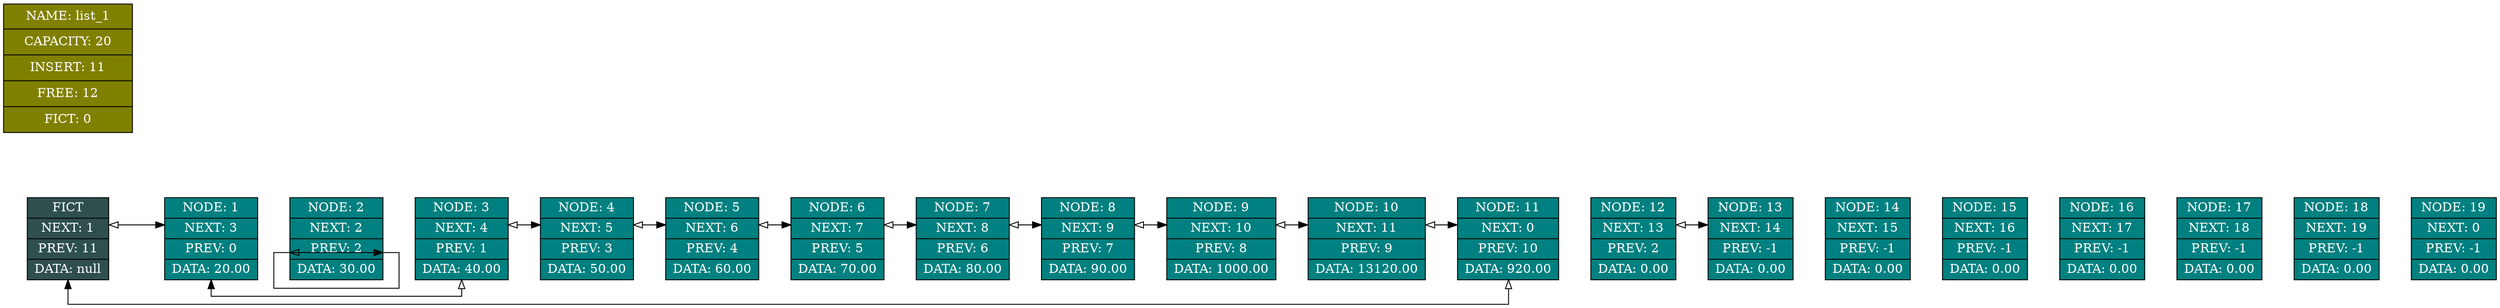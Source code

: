 digraph LIST
{
	graph [dpi = 200, splines = ortho, nodesep = 1];
	rankdir = LR;

	subgraph LISTS
	{
		node [shape = record, style = "filled", fillcolor = "teal", fontcolor = "white"];
		edge [maxlen = 2, penwidth = 1, arrowhead = "empty", weight = 0, dir = "both"];
			l_elem_0 [label = "<name> FICT | <next> NEXT: 1 | <prev> PREV: 11 | <data> DATA: null", fillcolor = "darkslategray"];
			l_elem_1 [label = "<name> NODE: 1 | <next> NEXT: 3 | <prev> PREV: 0 | <data> DATA: 20.00"];
			l_elem_2 [label = "<name> NODE: 2 | <next> NEXT: 2 | <prev> PREV: 2 | <data> DATA: 30.00"];
			l_elem_3 [label = "<name> NODE: 3 | <next> NEXT: 4 | <prev> PREV: 1 | <data> DATA: 40.00"];
			l_elem_4 [label = "<name> NODE: 4 | <next> NEXT: 5 | <prev> PREV: 3 | <data> DATA: 50.00"];
			l_elem_5 [label = "<name> NODE: 5 | <next> NEXT: 6 | <prev> PREV: 4 | <data> DATA: 60.00"];
			l_elem_6 [label = "<name> NODE: 6 | <next> NEXT: 7 | <prev> PREV: 5 | <data> DATA: 70.00"];
			l_elem_7 [label = "<name> NODE: 7 | <next> NEXT: 8 | <prev> PREV: 6 | <data> DATA: 80.00"];
			l_elem_8 [label = "<name> NODE: 8 | <next> NEXT: 9 | <prev> PREV: 7 | <data> DATA: 90.00"];
			l_elem_9 [label = "<name> NODE: 9 | <next> NEXT: 10 | <prev> PREV: 8 | <data> DATA: 1000.00"];
			l_elem_10 [label = "<name> NODE: 10 | <next> NEXT: 11 | <prev> PREV: 9 | <data> DATA: 13120.00"];
			l_elem_11 [label = "<name> NODE: 11 | <next> NEXT: 0 | <prev> PREV: 10 | <data> DATA: 920.00"];
			l_elem_12 [label = "<name> NODE: 12 | <next> NEXT: 13 | <prev> PREV: 2 | <data> DATA: 0.00"];
			l_elem_13 [label = "<name> NODE: 13 | <next> NEXT: 14 | <prev> PREV: -1 | <data> DATA: 0.00"];
			l_elem_14 [label = "<name> NODE: 14 | <next> NEXT: 15 | <prev> PREV: -1 | <data> DATA: 0.00"];
			l_elem_15 [label = "<name> NODE: 15 | <next> NEXT: 16 | <prev> PREV: -1 | <data> DATA: 0.00"];
			l_elem_16 [label = "<name> NODE: 16 | <next> NEXT: 17 | <prev> PREV: -1 | <data> DATA: 0.00"];
			l_elem_17 [label = "<name> NODE: 17 | <next> NEXT: 18 | <prev> PREV: -1 | <data> DATA: 0.00"];
			l_elem_18 [label = "<name> NODE: 18 | <next> NEXT: 19 | <prev> PREV: -1 | <data> DATA: 0.00"];
			l_elem_19 [label = "<name> NODE: 19 | <next> NEXT: 0 | <prev> PREV: -1 | <data> DATA: 0.00"];
		l_elem_0->l_elem_1->l_elem_2->l_elem_3->l_elem_4->l_elem_5->l_elem_6->l_elem_7->l_elem_8->l_elem_9->l_elem_10->l_elem_11->l_elem_12->l_elem_13->l_elem_14->l_elem_15->l_elem_16->l_elem_17->l_elem_18->l_elem_19 [weight = 5, style = "invisible", arrowhead = "none", dir = "forward"];

		l_elem_0:se -> l_elem_1:sw;
		l_elem_0:se -> l_elem_11:sw;
		l_elem_1:se -> l_elem_3:sw;
		l_elem_2:se -> l_elem_2:sw;
		l_elem_3:se -> l_elem_4:sw;
		l_elem_4:se -> l_elem_5:sw;
		l_elem_5:se -> l_elem_6:sw;
		l_elem_6:se -> l_elem_7:sw;
		l_elem_7:se -> l_elem_8:sw;
		l_elem_8:se -> l_elem_9:sw;
		l_elem_9:se -> l_elem_10:sw;
		l_elem_10:se -> l_elem_11:sw;
		l_elem_12:se -> l_elem_13:sw;
		}

	subgraph MAIN
	{
		node	[shape = record, width = 2, height = 2, style = "filled", fillcolor = "olive", fontcolor = "white"];
		edge	[maxlen = 1 , penwidth = 1, arrowhead = "empty"];
		main	[label = "{NAME:  list_1} | {CAPACITY:  20} | {INSERT:  11} | {FREE:  12} | {FICT:  0}"];
	}

}
